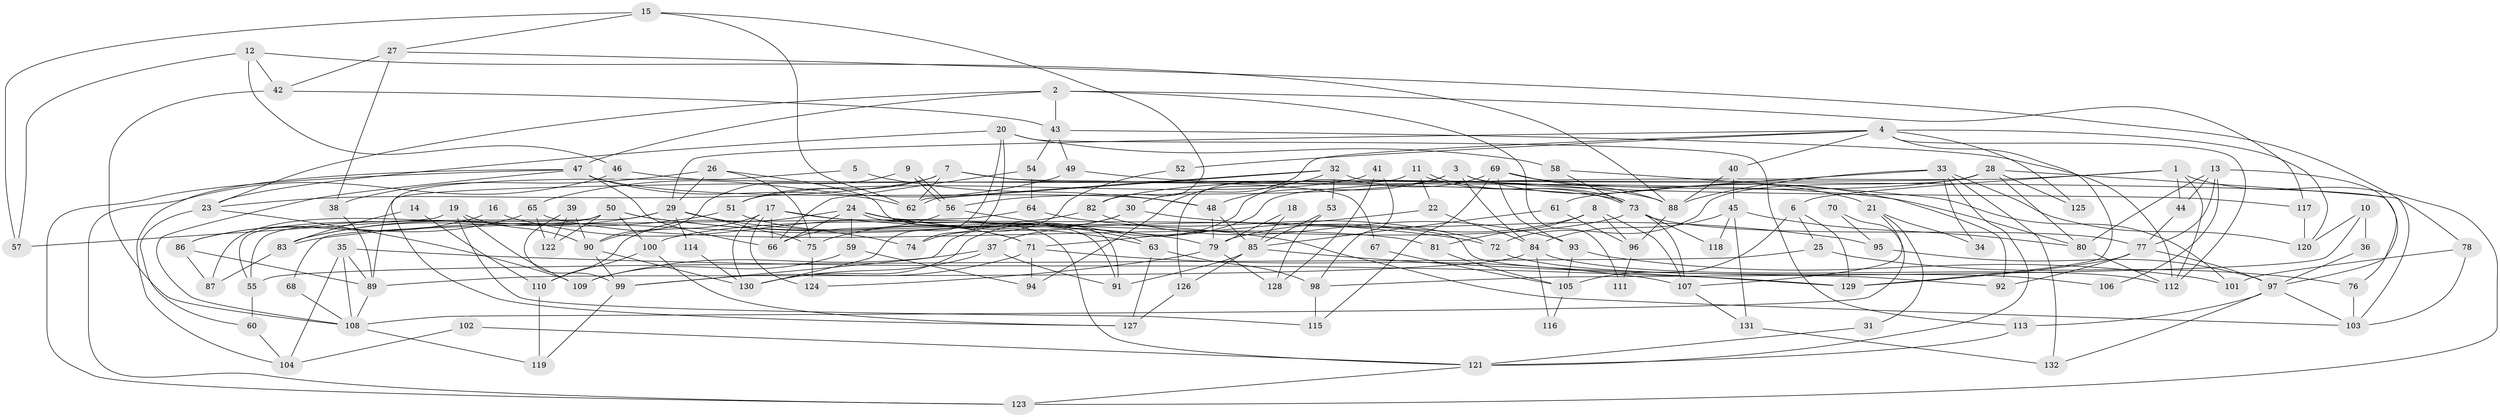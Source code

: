 // Generated by graph-tools (version 1.1) at 2025/50/03/09/25 03:50:12]
// undirected, 132 vertices, 264 edges
graph export_dot {
graph [start="1"]
  node [color=gray90,style=filled];
  1;
  2;
  3;
  4;
  5;
  6;
  7;
  8;
  9;
  10;
  11;
  12;
  13;
  14;
  15;
  16;
  17;
  18;
  19;
  20;
  21;
  22;
  23;
  24;
  25;
  26;
  27;
  28;
  29;
  30;
  31;
  32;
  33;
  34;
  35;
  36;
  37;
  38;
  39;
  40;
  41;
  42;
  43;
  44;
  45;
  46;
  47;
  48;
  49;
  50;
  51;
  52;
  53;
  54;
  55;
  56;
  57;
  58;
  59;
  60;
  61;
  62;
  63;
  64;
  65;
  66;
  67;
  68;
  69;
  70;
  71;
  72;
  73;
  74;
  75;
  76;
  77;
  78;
  79;
  80;
  81;
  82;
  83;
  84;
  85;
  86;
  87;
  88;
  89;
  90;
  91;
  92;
  93;
  94;
  95;
  96;
  97;
  98;
  99;
  100;
  101;
  102;
  103;
  104;
  105;
  106;
  107;
  108;
  109;
  110;
  111;
  112;
  113;
  114;
  115;
  116;
  117;
  118;
  119;
  120;
  121;
  122;
  123;
  124;
  125;
  126;
  127;
  128;
  129;
  130;
  131;
  132;
  1 -- 37;
  1 -- 112;
  1 -- 6;
  1 -- 44;
  1 -- 123;
  2 -- 23;
  2 -- 47;
  2 -- 43;
  2 -- 111;
  2 -- 117;
  3 -- 56;
  3 -- 84;
  3 -- 21;
  3 -- 48;
  3 -- 117;
  4 -- 129;
  4 -- 120;
  4 -- 29;
  4 -- 30;
  4 -- 40;
  4 -- 52;
  4 -- 112;
  4 -- 125;
  5 -- 127;
  5 -- 48;
  6 -- 129;
  6 -- 25;
  6 -- 105;
  7 -- 88;
  7 -- 23;
  7 -- 51;
  7 -- 62;
  7 -- 67;
  8 -- 79;
  8 -- 107;
  8 -- 81;
  8 -- 96;
  9 -- 90;
  9 -- 56;
  9 -- 56;
  10 -- 98;
  10 -- 120;
  10 -- 36;
  11 -- 73;
  11 -- 73;
  11 -- 22;
  11 -- 126;
  12 -- 42;
  12 -- 46;
  12 -- 57;
  12 -- 88;
  13 -- 44;
  13 -- 80;
  13 -- 77;
  13 -- 97;
  13 -- 106;
  14 -- 110;
  14 -- 83;
  15 -- 27;
  15 -- 62;
  15 -- 57;
  15 -- 82;
  16 -- 86;
  16 -- 71;
  17 -- 66;
  17 -- 90;
  17 -- 72;
  17 -- 121;
  17 -- 124;
  17 -- 130;
  18 -- 79;
  18 -- 85;
  19 -- 57;
  19 -- 90;
  19 -- 109;
  19 -- 115;
  20 -- 113;
  20 -- 130;
  20 -- 23;
  20 -- 58;
  20 -- 74;
  21 -- 107;
  21 -- 31;
  21 -- 34;
  22 -- 71;
  22 -- 84;
  23 -- 109;
  23 -- 60;
  24 -- 59;
  24 -- 66;
  24 -- 63;
  24 -- 91;
  24 -- 92;
  24 -- 110;
  25 -- 55;
  25 -- 76;
  26 -- 75;
  26 -- 29;
  26 -- 38;
  26 -- 91;
  27 -- 78;
  27 -- 42;
  27 -- 38;
  28 -- 89;
  28 -- 80;
  28 -- 72;
  28 -- 82;
  28 -- 103;
  28 -- 125;
  29 -- 75;
  29 -- 55;
  29 -- 74;
  29 -- 83;
  29 -- 114;
  30 -- 99;
  30 -- 75;
  30 -- 95;
  31 -- 121;
  32 -- 76;
  32 -- 62;
  32 -- 62;
  32 -- 53;
  32 -- 94;
  33 -- 121;
  33 -- 88;
  33 -- 34;
  33 -- 61;
  33 -- 120;
  33 -- 132;
  35 -- 89;
  35 -- 108;
  35 -- 104;
  35 -- 129;
  36 -- 97;
  37 -- 91;
  37 -- 130;
  37 -- 109;
  38 -- 89;
  39 -- 90;
  39 -- 99;
  39 -- 122;
  40 -- 88;
  40 -- 45;
  41 -- 51;
  41 -- 128;
  41 -- 98;
  42 -- 108;
  42 -- 43;
  43 -- 49;
  43 -- 54;
  43 -- 112;
  44 -- 77;
  45 -- 84;
  45 -- 80;
  45 -- 118;
  45 -- 131;
  46 -- 73;
  46 -- 123;
  47 -- 62;
  47 -- 104;
  47 -- 48;
  47 -- 66;
  47 -- 108;
  47 -- 123;
  48 -- 79;
  48 -- 85;
  49 -- 80;
  49 -- 65;
  50 -- 100;
  50 -- 103;
  50 -- 55;
  50 -- 79;
  50 -- 87;
  50 -- 122;
  51 -- 83;
  51 -- 71;
  52 -- 74;
  53 -- 85;
  53 -- 128;
  54 -- 66;
  54 -- 64;
  55 -- 60;
  56 -- 63;
  56 -- 66;
  58 -- 73;
  58 -- 101;
  59 -- 94;
  59 -- 109;
  60 -- 104;
  61 -- 85;
  61 -- 96;
  63 -- 98;
  63 -- 127;
  64 -- 72;
  64 -- 68;
  65 -- 81;
  65 -- 122;
  65 -- 86;
  67 -- 105;
  68 -- 108;
  69 -- 88;
  69 -- 92;
  69 -- 93;
  69 -- 115;
  69 -- 130;
  70 -- 95;
  70 -- 108;
  71 -- 107;
  71 -- 94;
  71 -- 99;
  72 -- 106;
  73 -- 77;
  73 -- 100;
  73 -- 107;
  73 -- 118;
  75 -- 124;
  76 -- 103;
  77 -- 129;
  77 -- 92;
  77 -- 97;
  78 -- 101;
  78 -- 103;
  79 -- 124;
  79 -- 128;
  80 -- 112;
  81 -- 105;
  82 -- 83;
  82 -- 93;
  83 -- 87;
  84 -- 112;
  84 -- 89;
  84 -- 116;
  85 -- 91;
  85 -- 126;
  85 -- 129;
  86 -- 87;
  86 -- 89;
  88 -- 96;
  89 -- 108;
  90 -- 130;
  90 -- 99;
  93 -- 101;
  93 -- 105;
  95 -- 97;
  96 -- 111;
  97 -- 103;
  97 -- 113;
  97 -- 132;
  98 -- 115;
  99 -- 119;
  100 -- 127;
  100 -- 110;
  102 -- 121;
  102 -- 104;
  105 -- 116;
  107 -- 131;
  108 -- 119;
  110 -- 119;
  113 -- 121;
  114 -- 130;
  117 -- 120;
  121 -- 123;
  126 -- 127;
  131 -- 132;
}
